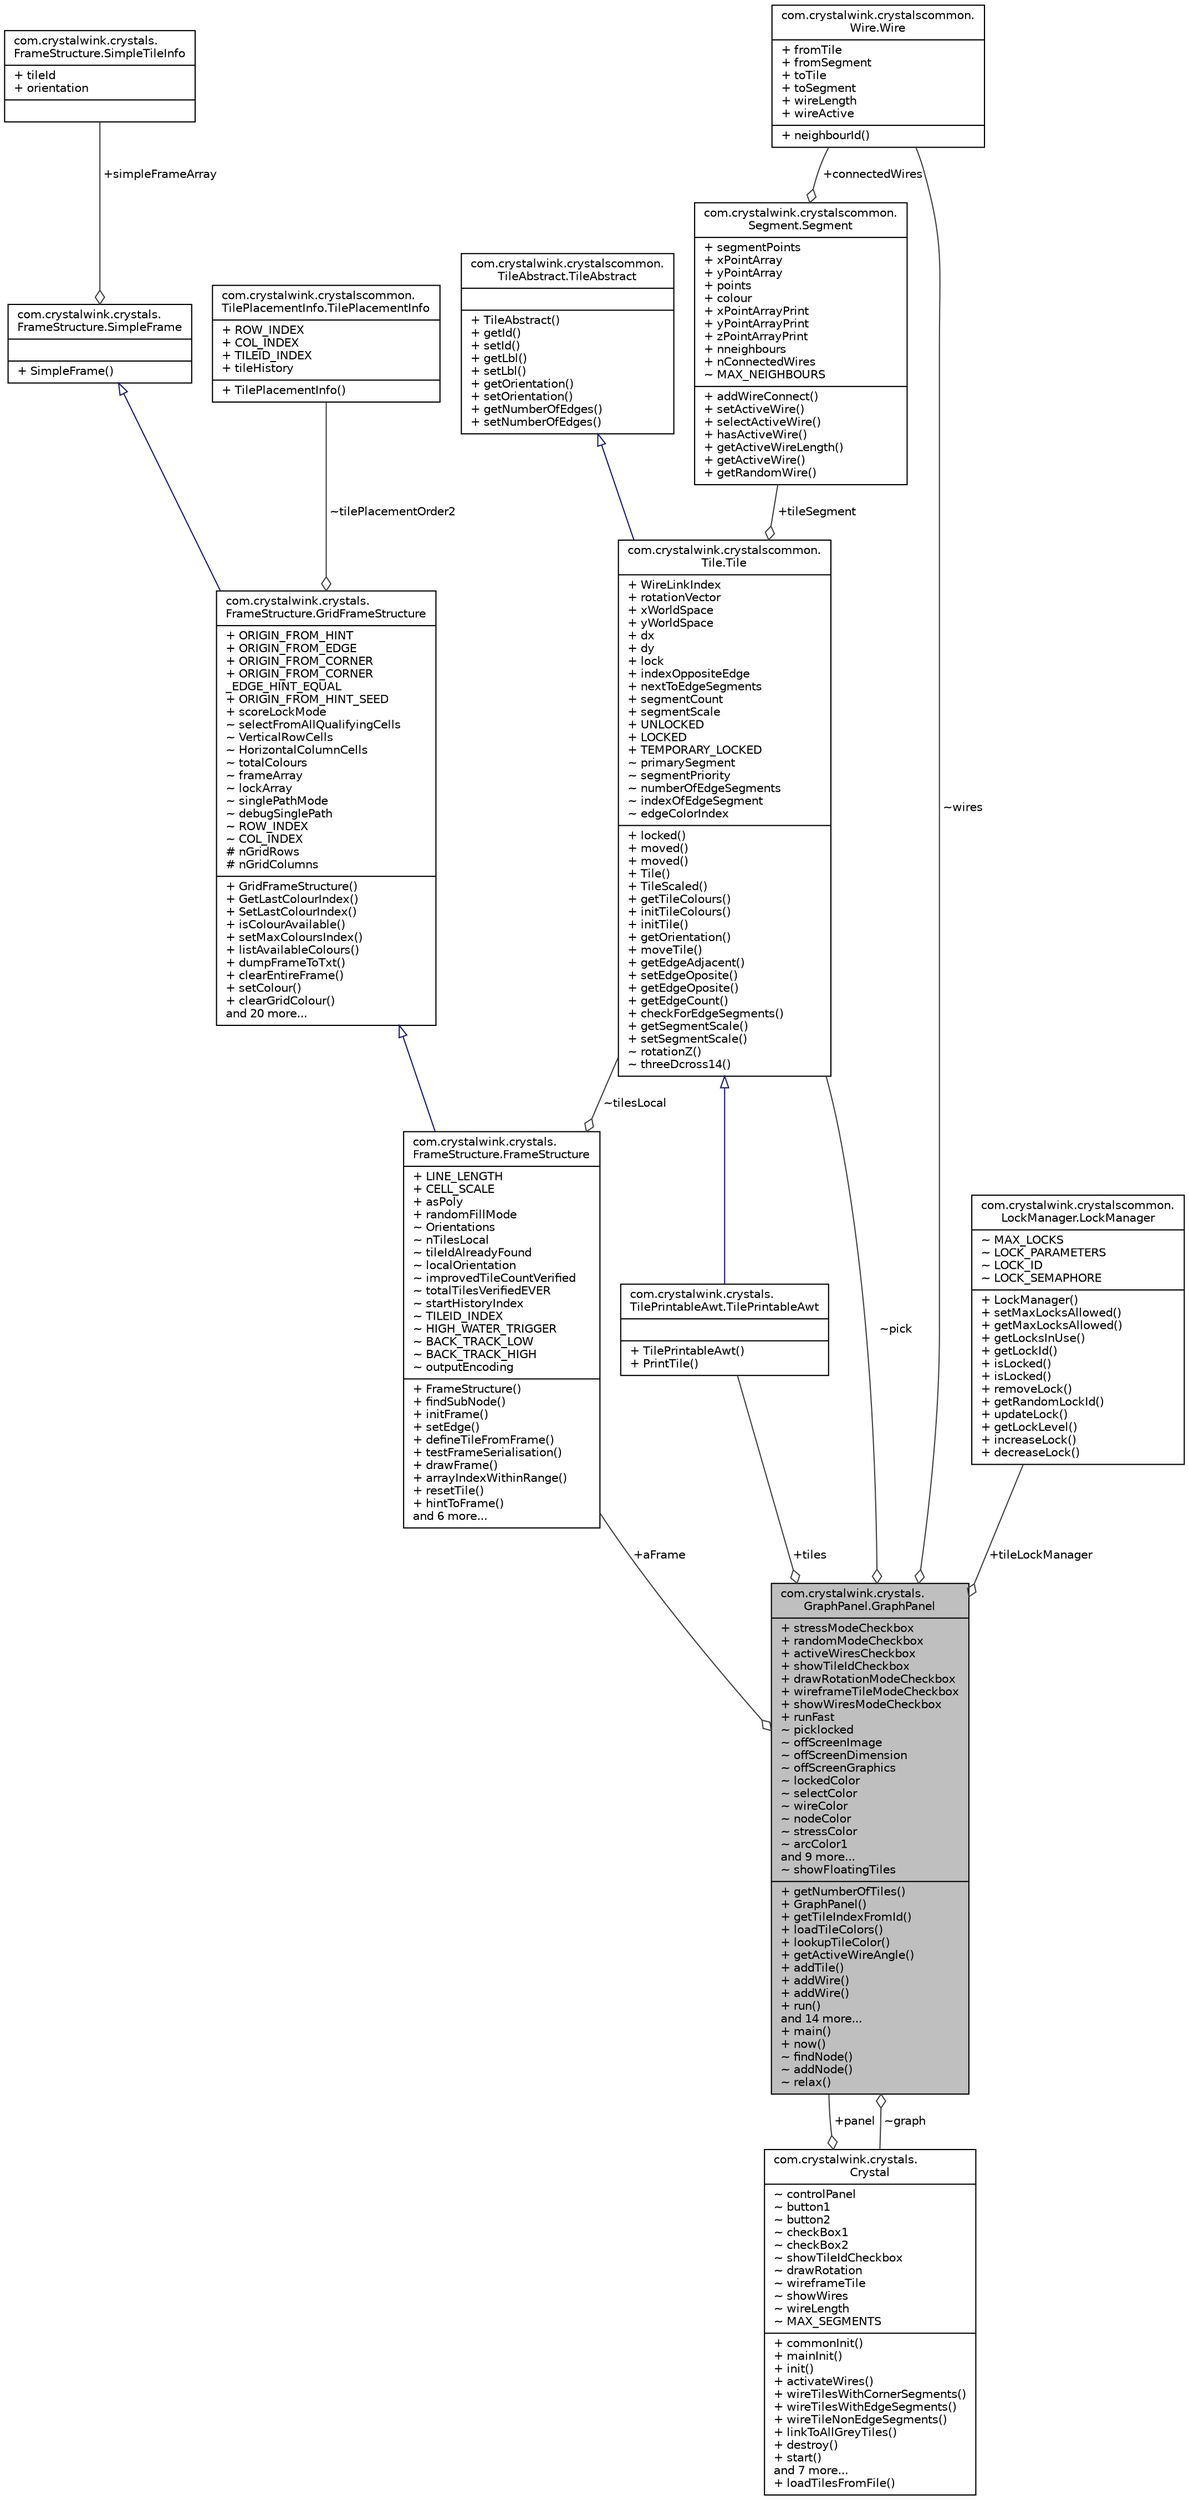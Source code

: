 digraph "com.crystalwink.crystals.GraphPanel.GraphPanel"
{
  edge [fontname="Helvetica",fontsize="10",labelfontname="Helvetica",labelfontsize="10"];
  node [fontname="Helvetica",fontsize="10",shape=record];
  Node1 [label="{com.crystalwink.crystals.\lGraphPanel.GraphPanel\n|+ stressModeCheckbox\l+ randomModeCheckbox\l+ activeWiresCheckbox\l+ showTileIdCheckbox\l+ drawRotationModeCheckbox\l+ wireframeTileModeCheckbox\l+ showWiresModeCheckbox\l+ runFast\l~ picklocked\l~ offScreenImage\l~ offScreenDimension\l~ offScreenGraphics\l~ lockedColor\l~ selectColor\l~ wireColor\l~ nodeColor\l~ stressColor\l~ arcColor1\land 9 more...\l~ showFloatingTiles\l|+ getNumberOfTiles()\l+ GraphPanel()\l+ getTileIndexFromId()\l+ loadTileColors()\l+ lookupTileColor()\l+ getActiveWireAngle()\l+ addTile()\l+ addWire()\l+ addWire()\l+ run()\land 14 more...\l+ main()\l+ now()\l~ findNode()\l~ addNode()\l~ relax()\l}",height=0.2,width=0.4,color="black", fillcolor="grey75", style="filled" fontcolor="black"];
  Node2 -> Node1 [color="grey25",fontsize="10",style="solid",label=" +aFrame" ,arrowhead="odiamond",fontname="Helvetica"];
  Node2 [label="{com.crystalwink.crystals.\lFrameStructure.FrameStructure\n|+ LINE_LENGTH\l+ CELL_SCALE\l+ asPoly\l+ randomFillMode\l~ Orientations\l~ nTilesLocal\l~ tileIdAlreadyFound\l~ localOrientation\l~ improvedTileCountVerified\l~ totalTilesVerifiedEVER\l~ startHistoryIndex\l~ TILEID_INDEX\l~ HIGH_WATER_TRIGGER\l~ BACK_TRACK_LOW\l~ BACK_TRACK_HIGH\l~ outputEncoding\l|+ FrameStructure()\l+ findSubNode()\l+ initFrame()\l+ setEdge()\l+ defineTileFromFrame()\l+ testFrameSerialisation()\l+ drawFrame()\l+ arrayIndexWithinRange()\l+ resetTile()\l+ hintToFrame()\land 6 more...\l}",height=0.2,width=0.4,color="black", fillcolor="white", style="filled",URL="$classcom_1_1crystalwink_1_1crystals_1_1FrameStructure_1_1FrameStructure.html"];
  Node3 -> Node2 [dir="back",color="midnightblue",fontsize="10",style="solid",arrowtail="onormal",fontname="Helvetica"];
  Node3 [label="{com.crystalwink.crystals.\lFrameStructure.GridFrameStructure\n|+ ORIGIN_FROM_HINT\l+ ORIGIN_FROM_EDGE\l+ ORIGIN_FROM_CORNER\l+ ORIGIN_FROM_CORNER\l_EDGE_HINT_EQUAL\l+ ORIGIN_FROM_HINT_SEED\l+ scoreLockMode\l~ selectFromAllQualifyingCells\l~ VerticalRowCells\l~ HorizontalColumnCells\l~ totalColours\l~ frameArray\l~ lockArray\l~ singlePathMode\l~ debugSinglePath\l~ ROW_INDEX\l~ COL_INDEX\l# nGridRows\l# nGridColumns\l|+ GridFrameStructure()\l+ GetLastColourIndex()\l+ SetLastColourIndex()\l+ isColourAvailable()\l+ setMaxColoursIndex()\l+ listAvailableColours()\l+ dumpFrameToTxt()\l+ clearEntireFrame()\l+ setColour()\l+ clearGridColour()\land 20 more...\l}",height=0.2,width=0.4,color="black", fillcolor="white", style="filled",URL="$classcom_1_1crystalwink_1_1crystals_1_1FrameStructure_1_1GridFrameStructure.html"];
  Node4 -> Node3 [dir="back",color="midnightblue",fontsize="10",style="solid",arrowtail="onormal",fontname="Helvetica"];
  Node4 [label="{com.crystalwink.crystals.\lFrameStructure.SimpleFrame\n||+ SimpleFrame()\l}",height=0.2,width=0.4,color="black", fillcolor="white", style="filled",URL="$classcom_1_1crystalwink_1_1crystals_1_1FrameStructure_1_1SimpleFrame.html"];
  Node5 -> Node4 [color="grey25",fontsize="10",style="solid",label=" +simpleFrameArray" ,arrowhead="odiamond",fontname="Helvetica"];
  Node5 [label="{com.crystalwink.crystals.\lFrameStructure.SimpleTileInfo\n|+ tileId\l+ orientation\l|}",height=0.2,width=0.4,color="black", fillcolor="white", style="filled",URL="$classcom_1_1crystalwink_1_1crystals_1_1FrameStructure_1_1SimpleTileInfo.html"];
  Node6 -> Node3 [color="grey25",fontsize="10",style="solid",label=" ~tilePlacementOrder2" ,arrowhead="odiamond",fontname="Helvetica"];
  Node6 [label="{com.crystalwink.crystalscommon.\lTilePlacementInfo.TilePlacementInfo\n|+ ROW_INDEX\l+ COL_INDEX\l+ TILEID_INDEX\l+ tileHistory\l|+ TilePlacementInfo()\l}",height=0.2,width=0.4,color="black", fillcolor="white", style="filled",URL="$classcom_1_1crystalwink_1_1crystalscommon_1_1TilePlacementInfo_1_1TilePlacementInfo.html"];
  Node7 -> Node2 [color="grey25",fontsize="10",style="solid",label=" ~tilesLocal" ,arrowhead="odiamond",fontname="Helvetica"];
  Node7 [label="{com.crystalwink.crystalscommon.\lTile.Tile\n|+ WireLinkIndex\l+ rotationVector\l+ xWorldSpace\l+ yWorldSpace\l+ dx\l+ dy\l+ lock\l+ indexOppositeEdge\l+ nextToEdgeSegments\l+ segmentCount\l+ segmentScale\l+ UNLOCKED\l+ LOCKED\l+ TEMPORARY_LOCKED\l~ primarySegment\l~ segmentPriority\l~ numberOfEdgeSegments\l~ indexOfEdgeSegment\l~ edgeColorIndex\l|+ locked()\l+ moved()\l+ moved()\l+ Tile()\l+ TileScaled()\l+ getTileColours()\l+ initTileColours()\l+ initTile()\l+ getOrientation()\l+ moveTile()\l+ getEdgeAdjacent()\l+ setEdgeOposite()\l+ getEdgeOposite()\l+ getEdgeCount()\l+ checkForEdgeSegments()\l+ getSegmentScale()\l+ setSegmentScale()\l~ rotationZ()\l~ threeDcross14()\l}",height=0.2,width=0.4,color="black", fillcolor="white", style="filled",URL="$classcom_1_1crystalwink_1_1crystalscommon_1_1Tile_1_1Tile.html"];
  Node8 -> Node7 [dir="back",color="midnightblue",fontsize="10",style="solid",arrowtail="onormal",fontname="Helvetica"];
  Node8 [label="{com.crystalwink.crystalscommon.\lTileAbstract.TileAbstract\n||+ TileAbstract()\l+ getId()\l+ setId()\l+ getLbl()\l+ setLbl()\l+ getOrientation()\l+ setOrientation()\l+ getNumberOfEdges()\l+ setNumberOfEdges()\l}",height=0.2,width=0.4,color="black", fillcolor="white", style="filled",URL="$classcom_1_1crystalwink_1_1crystalscommon_1_1TileAbstract_1_1TileAbstract.html"];
  Node9 -> Node7 [color="grey25",fontsize="10",style="solid",label=" +tileSegment" ,arrowhead="odiamond",fontname="Helvetica"];
  Node9 [label="{com.crystalwink.crystalscommon.\lSegment.Segment\n|+ segmentPoints\l+ xPointArray\l+ yPointArray\l+ points\l+ colour\l+ xPointArrayPrint\l+ yPointArrayPrint\l+ zPointArrayPrint\l+ nneighbours\l+ nConnectedWires\l~ MAX_NEIGHBOURS\l|+ addWireConnect()\l+ setActiveWire()\l+ selectActiveWire()\l+ hasActiveWire()\l+ getActiveWireLength()\l+ getActiveWire()\l+ getRandomWire()\l}",height=0.2,width=0.4,color="black", fillcolor="white", style="filled",URL="$classcom_1_1crystalwink_1_1crystalscommon_1_1Segment_1_1Segment.html"];
  Node10 -> Node9 [color="grey25",fontsize="10",style="solid",label=" +connectedWires" ,arrowhead="odiamond",fontname="Helvetica"];
  Node10 [label="{com.crystalwink.crystalscommon.\lWire.Wire\n|+ fromTile\l+ fromSegment\l+ toTile\l+ toSegment\l+ wireLength\l+ wireActive\l|+ neighbourId()\l}",height=0.2,width=0.4,color="black", fillcolor="white", style="filled",URL="$classcom_1_1crystalwink_1_1crystalscommon_1_1Wire_1_1Wire.html"];
  Node11 -> Node1 [color="grey25",fontsize="10",style="solid",label=" +tileLockManager" ,arrowhead="odiamond",fontname="Helvetica"];
  Node11 [label="{com.crystalwink.crystalscommon.\lLockManager.LockManager\n|~ MAX_LOCKS\l~ LOCK_PARAMETERS\l~ LOCK_ID\l~ LOCK_SEMAPHORE\l|+ LockManager()\l+ setMaxLocksAllowed()\l+ getMaxLocksAllowed()\l+ getLocksInUse()\l+ getLockId()\l+ isLocked()\l+ isLocked()\l+ removeLock()\l+ getRandomLockId()\l+ updateLock()\l+ getLockLevel()\l+ increaseLock()\l+ decreaseLock()\l}",height=0.2,width=0.4,color="black", fillcolor="white", style="filled",URL="$classcom_1_1crystalwink_1_1crystalscommon_1_1LockManager_1_1LockManager.html"];
  Node12 -> Node1 [color="grey25",fontsize="10",style="solid",label=" +tiles" ,arrowhead="odiamond",fontname="Helvetica"];
  Node12 [label="{com.crystalwink.crystals.\lTilePrintableAwt.TilePrintableAwt\n||+ TilePrintableAwt()\l+ PrintTile()\l}",height=0.2,width=0.4,color="black", fillcolor="white", style="filled",URL="$classcom_1_1crystalwink_1_1crystals_1_1TilePrintableAwt_1_1TilePrintableAwt.html"];
  Node7 -> Node12 [dir="back",color="midnightblue",fontsize="10",style="solid",arrowtail="onormal",fontname="Helvetica"];
  Node10 -> Node1 [color="grey25",fontsize="10",style="solid",label=" ~wires" ,arrowhead="odiamond",fontname="Helvetica"];
  Node13 -> Node1 [color="grey25",fontsize="10",style="solid",label=" ~graph" ,arrowhead="odiamond",fontname="Helvetica"];
  Node13 [label="{com.crystalwink.crystals.\lCrystal\n|~ controlPanel\l~ button1\l~ button2\l~ checkBox1\l~ checkBox2\l~ showTileIdCheckbox\l~ drawRotation\l~ wireframeTile\l~ showWires\l~ wireLength\l~ MAX_SEGMENTS\l|+ commonInit()\l+ mainInit()\l+ init()\l+ activateWires()\l+ wireTilesWithCornerSegments()\l+ wireTilesWithEdgeSegments()\l+ wireTileNonEdgeSegments()\l+ linkToAllGreyTiles()\l+ destroy()\l+ start()\land 7 more...\l+ loadTilesFromFile()\l}",height=0.2,width=0.4,color="black", fillcolor="white", style="filled",URL="$classcom_1_1crystalwink_1_1crystals_1_1Crystal.html"];
  Node1 -> Node13 [color="grey25",fontsize="10",style="solid",label=" +panel" ,arrowhead="odiamond",fontname="Helvetica"];
  Node7 -> Node1 [color="grey25",fontsize="10",style="solid",label=" ~pick" ,arrowhead="odiamond",fontname="Helvetica"];
}
